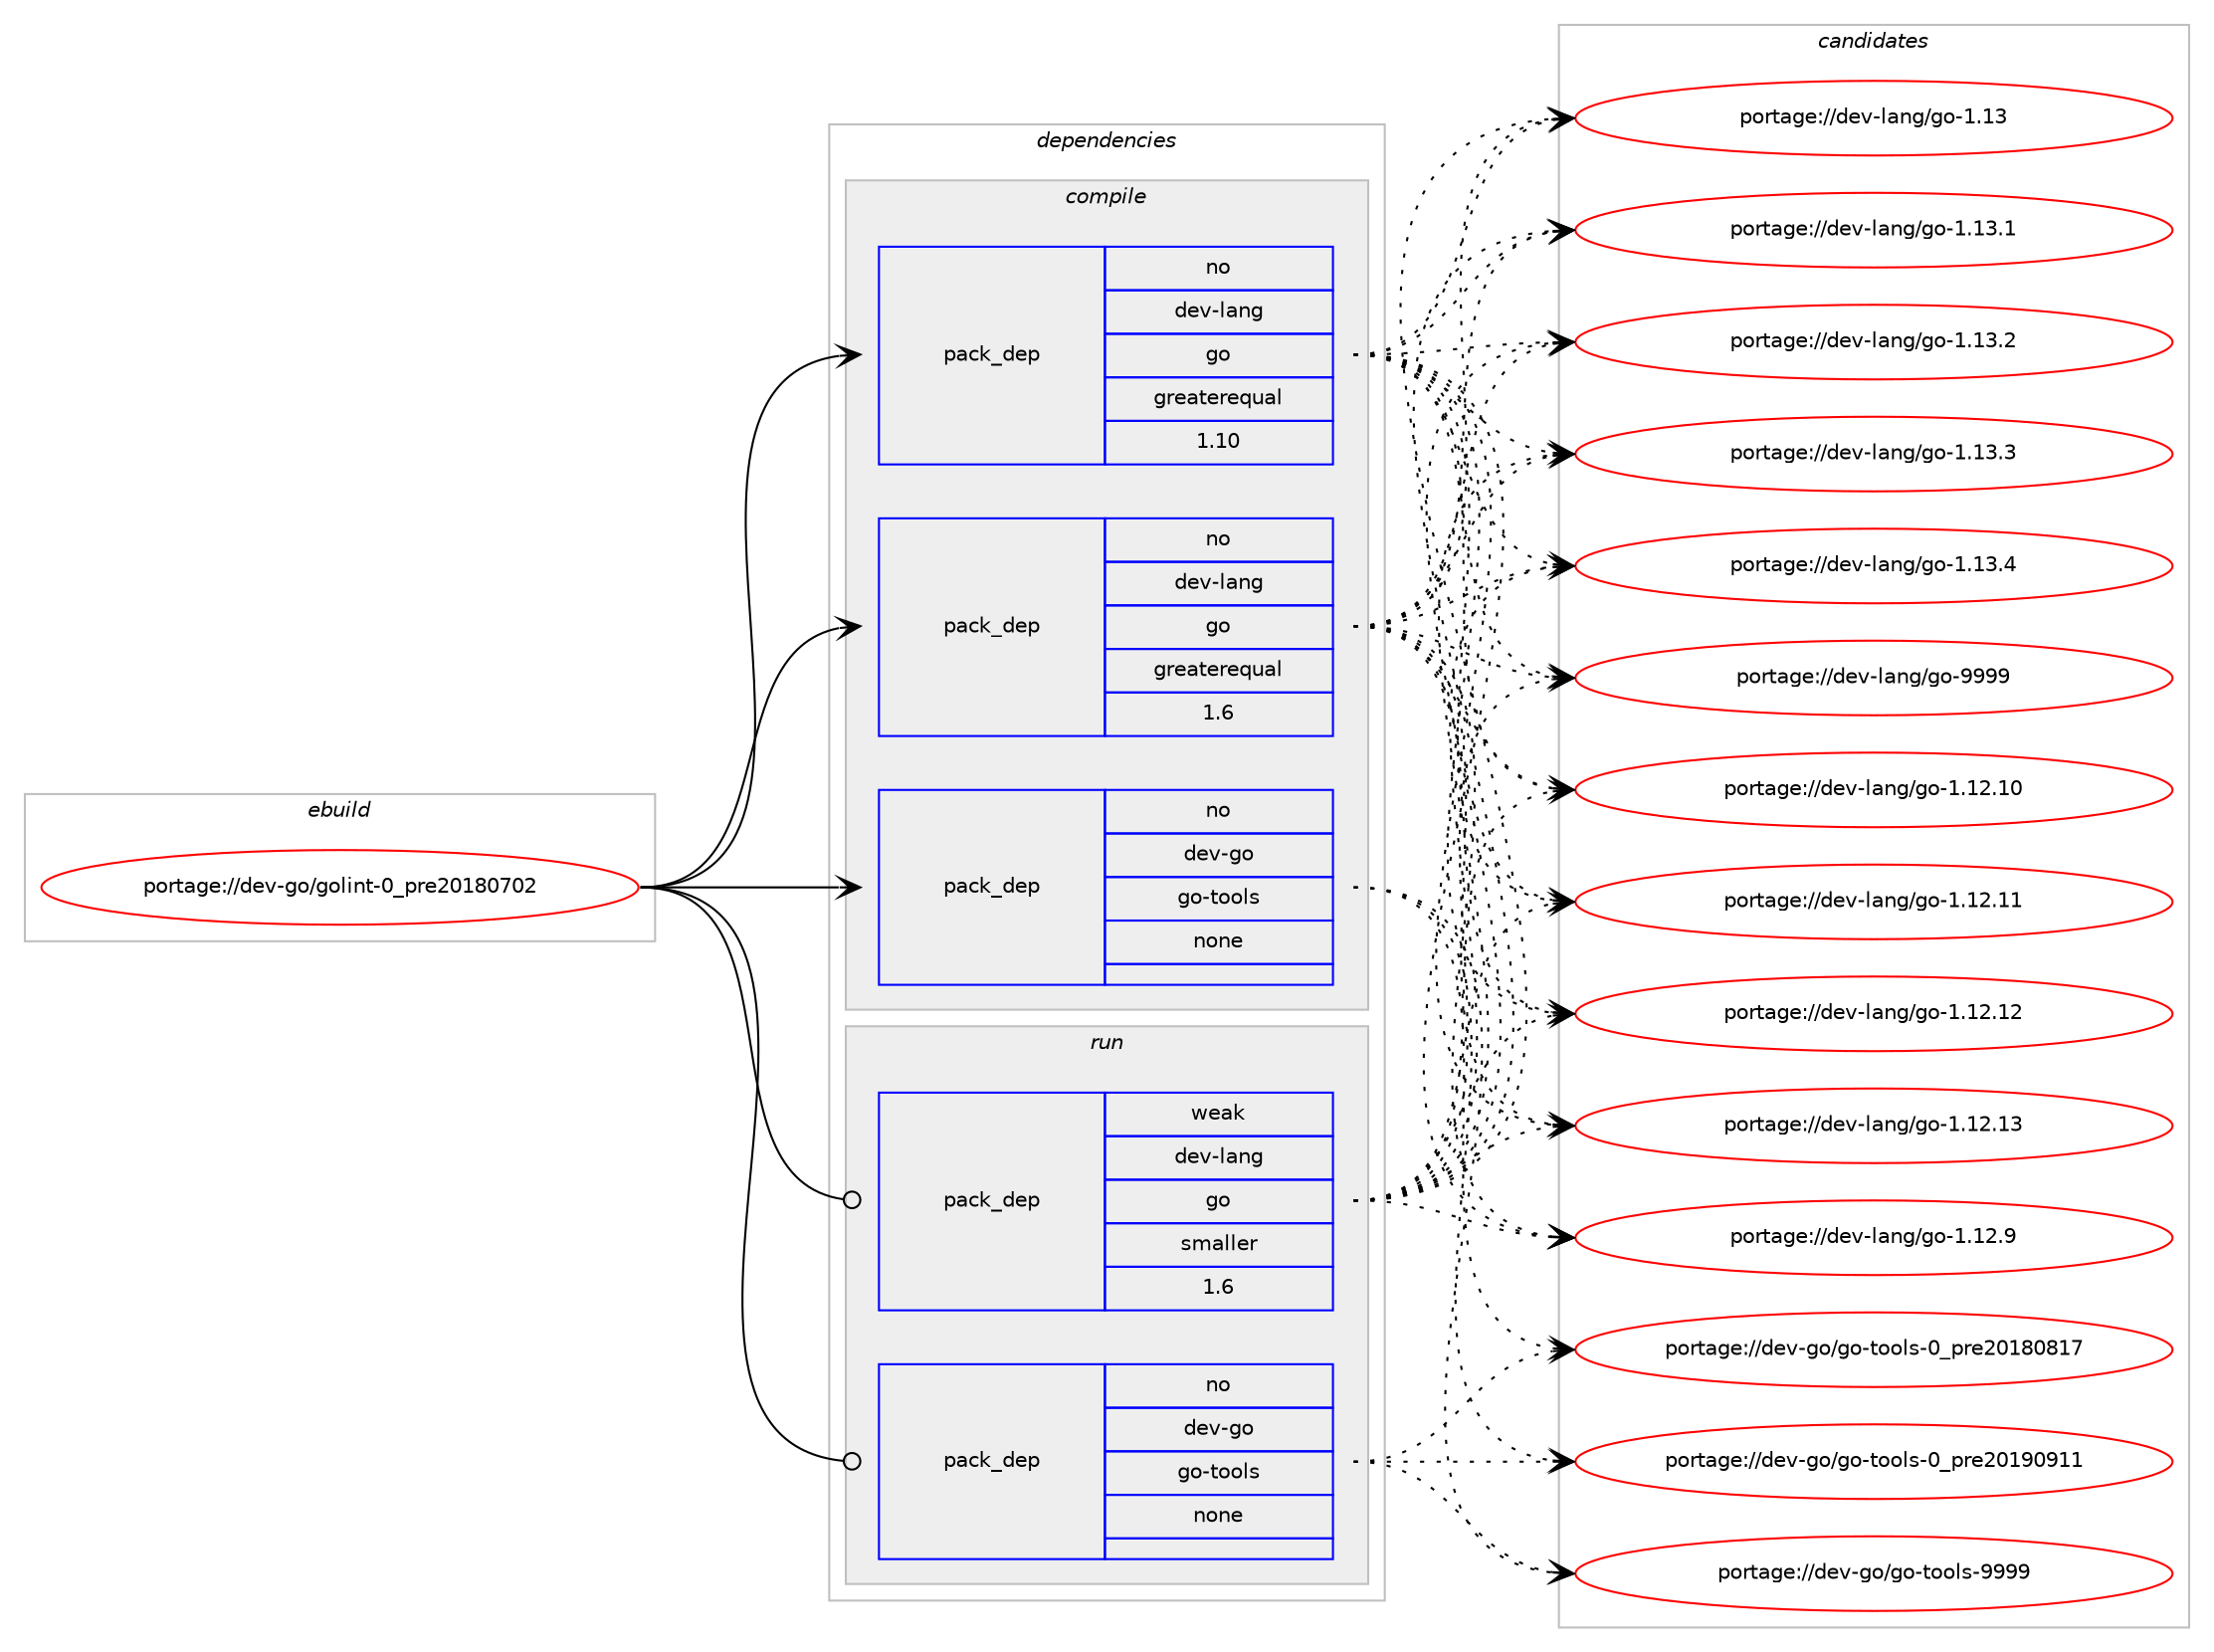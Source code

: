 digraph prolog {

# *************
# Graph options
# *************

newrank=true;
concentrate=true;
compound=true;
graph [rankdir=LR,fontname=Helvetica,fontsize=10,ranksep=1.5];#, ranksep=2.5, nodesep=0.2];
edge  [arrowhead=vee];
node  [fontname=Helvetica,fontsize=10];

# **********
# The ebuild
# **********

subgraph cluster_leftcol {
color=gray;
rank=same;
label=<<i>ebuild</i>>;
id [label="portage://dev-go/golint-0_pre20180702", color=red, width=4, href="../dev-go/golint-0_pre20180702.svg"];
}

# ****************
# The dependencies
# ****************

subgraph cluster_midcol {
color=gray;
label=<<i>dependencies</i>>;
subgraph cluster_compile {
fillcolor="#eeeeee";
style=filled;
label=<<i>compile</i>>;
subgraph pack45498 {
dependency60885 [label=<<TABLE BORDER="0" CELLBORDER="1" CELLSPACING="0" CELLPADDING="4" WIDTH="220"><TR><TD ROWSPAN="6" CELLPADDING="30">pack_dep</TD></TR><TR><TD WIDTH="110">no</TD></TR><TR><TD>dev-go</TD></TR><TR><TD>go-tools</TD></TR><TR><TD>none</TD></TR><TR><TD></TD></TR></TABLE>>, shape=none, color=blue];
}
id:e -> dependency60885:w [weight=20,style="solid",arrowhead="vee"];
subgraph pack45499 {
dependency60886 [label=<<TABLE BORDER="0" CELLBORDER="1" CELLSPACING="0" CELLPADDING="4" WIDTH="220"><TR><TD ROWSPAN="6" CELLPADDING="30">pack_dep</TD></TR><TR><TD WIDTH="110">no</TD></TR><TR><TD>dev-lang</TD></TR><TR><TD>go</TD></TR><TR><TD>greaterequal</TD></TR><TR><TD>1.10</TD></TR></TABLE>>, shape=none, color=blue];
}
id:e -> dependency60886:w [weight=20,style="solid",arrowhead="vee"];
subgraph pack45500 {
dependency60887 [label=<<TABLE BORDER="0" CELLBORDER="1" CELLSPACING="0" CELLPADDING="4" WIDTH="220"><TR><TD ROWSPAN="6" CELLPADDING="30">pack_dep</TD></TR><TR><TD WIDTH="110">no</TD></TR><TR><TD>dev-lang</TD></TR><TR><TD>go</TD></TR><TR><TD>greaterequal</TD></TR><TR><TD>1.6</TD></TR></TABLE>>, shape=none, color=blue];
}
id:e -> dependency60887:w [weight=20,style="solid",arrowhead="vee"];
}
subgraph cluster_compileandrun {
fillcolor="#eeeeee";
style=filled;
label=<<i>compile and run</i>>;
}
subgraph cluster_run {
fillcolor="#eeeeee";
style=filled;
label=<<i>run</i>>;
subgraph pack45501 {
dependency60888 [label=<<TABLE BORDER="0" CELLBORDER="1" CELLSPACING="0" CELLPADDING="4" WIDTH="220"><TR><TD ROWSPAN="6" CELLPADDING="30">pack_dep</TD></TR><TR><TD WIDTH="110">no</TD></TR><TR><TD>dev-go</TD></TR><TR><TD>go-tools</TD></TR><TR><TD>none</TD></TR><TR><TD></TD></TR></TABLE>>, shape=none, color=blue];
}
id:e -> dependency60888:w [weight=20,style="solid",arrowhead="odot"];
subgraph pack45502 {
dependency60889 [label=<<TABLE BORDER="0" CELLBORDER="1" CELLSPACING="0" CELLPADDING="4" WIDTH="220"><TR><TD ROWSPAN="6" CELLPADDING="30">pack_dep</TD></TR><TR><TD WIDTH="110">weak</TD></TR><TR><TD>dev-lang</TD></TR><TR><TD>go</TD></TR><TR><TD>smaller</TD></TR><TR><TD>1.6</TD></TR></TABLE>>, shape=none, color=blue];
}
id:e -> dependency60889:w [weight=20,style="solid",arrowhead="odot"];
}
}

# **************
# The candidates
# **************

subgraph cluster_choices {
rank=same;
color=gray;
label=<<i>candidates</i>>;

subgraph choice45498 {
color=black;
nodesep=1;
choiceportage1001011184510311147103111451161111111081154548951121141015048495648564955 [label="portage://dev-go/go-tools-0_pre20180817", color=red, width=4,href="../dev-go/go-tools-0_pre20180817.svg"];
choiceportage1001011184510311147103111451161111111081154548951121141015048495748574949 [label="portage://dev-go/go-tools-0_pre20190911", color=red, width=4,href="../dev-go/go-tools-0_pre20190911.svg"];
choiceportage1001011184510311147103111451161111111081154557575757 [label="portage://dev-go/go-tools-9999", color=red, width=4,href="../dev-go/go-tools-9999.svg"];
dependency60885:e -> choiceportage1001011184510311147103111451161111111081154548951121141015048495648564955:w [style=dotted,weight="100"];
dependency60885:e -> choiceportage1001011184510311147103111451161111111081154548951121141015048495748574949:w [style=dotted,weight="100"];
dependency60885:e -> choiceportage1001011184510311147103111451161111111081154557575757:w [style=dotted,weight="100"];
}
subgraph choice45499 {
color=black;
nodesep=1;
choiceportage1001011184510897110103471031114549464950464948 [label="portage://dev-lang/go-1.12.10", color=red, width=4,href="../dev-lang/go-1.12.10.svg"];
choiceportage1001011184510897110103471031114549464950464949 [label="portage://dev-lang/go-1.12.11", color=red, width=4,href="../dev-lang/go-1.12.11.svg"];
choiceportage1001011184510897110103471031114549464950464950 [label="portage://dev-lang/go-1.12.12", color=red, width=4,href="../dev-lang/go-1.12.12.svg"];
choiceportage1001011184510897110103471031114549464950464951 [label="portage://dev-lang/go-1.12.13", color=red, width=4,href="../dev-lang/go-1.12.13.svg"];
choiceportage10010111845108971101034710311145494649504657 [label="portage://dev-lang/go-1.12.9", color=red, width=4,href="../dev-lang/go-1.12.9.svg"];
choiceportage1001011184510897110103471031114549464951 [label="portage://dev-lang/go-1.13", color=red, width=4,href="../dev-lang/go-1.13.svg"];
choiceportage10010111845108971101034710311145494649514649 [label="portage://dev-lang/go-1.13.1", color=red, width=4,href="../dev-lang/go-1.13.1.svg"];
choiceportage10010111845108971101034710311145494649514650 [label="portage://dev-lang/go-1.13.2", color=red, width=4,href="../dev-lang/go-1.13.2.svg"];
choiceportage10010111845108971101034710311145494649514651 [label="portage://dev-lang/go-1.13.3", color=red, width=4,href="../dev-lang/go-1.13.3.svg"];
choiceportage10010111845108971101034710311145494649514652 [label="portage://dev-lang/go-1.13.4", color=red, width=4,href="../dev-lang/go-1.13.4.svg"];
choiceportage1001011184510897110103471031114557575757 [label="portage://dev-lang/go-9999", color=red, width=4,href="../dev-lang/go-9999.svg"];
dependency60886:e -> choiceportage1001011184510897110103471031114549464950464948:w [style=dotted,weight="100"];
dependency60886:e -> choiceportage1001011184510897110103471031114549464950464949:w [style=dotted,weight="100"];
dependency60886:e -> choiceportage1001011184510897110103471031114549464950464950:w [style=dotted,weight="100"];
dependency60886:e -> choiceportage1001011184510897110103471031114549464950464951:w [style=dotted,weight="100"];
dependency60886:e -> choiceportage10010111845108971101034710311145494649504657:w [style=dotted,weight="100"];
dependency60886:e -> choiceportage1001011184510897110103471031114549464951:w [style=dotted,weight="100"];
dependency60886:e -> choiceportage10010111845108971101034710311145494649514649:w [style=dotted,weight="100"];
dependency60886:e -> choiceportage10010111845108971101034710311145494649514650:w [style=dotted,weight="100"];
dependency60886:e -> choiceportage10010111845108971101034710311145494649514651:w [style=dotted,weight="100"];
dependency60886:e -> choiceportage10010111845108971101034710311145494649514652:w [style=dotted,weight="100"];
dependency60886:e -> choiceportage1001011184510897110103471031114557575757:w [style=dotted,weight="100"];
}
subgraph choice45500 {
color=black;
nodesep=1;
choiceportage1001011184510897110103471031114549464950464948 [label="portage://dev-lang/go-1.12.10", color=red, width=4,href="../dev-lang/go-1.12.10.svg"];
choiceportage1001011184510897110103471031114549464950464949 [label="portage://dev-lang/go-1.12.11", color=red, width=4,href="../dev-lang/go-1.12.11.svg"];
choiceportage1001011184510897110103471031114549464950464950 [label="portage://dev-lang/go-1.12.12", color=red, width=4,href="../dev-lang/go-1.12.12.svg"];
choiceportage1001011184510897110103471031114549464950464951 [label="portage://dev-lang/go-1.12.13", color=red, width=4,href="../dev-lang/go-1.12.13.svg"];
choiceportage10010111845108971101034710311145494649504657 [label="portage://dev-lang/go-1.12.9", color=red, width=4,href="../dev-lang/go-1.12.9.svg"];
choiceportage1001011184510897110103471031114549464951 [label="portage://dev-lang/go-1.13", color=red, width=4,href="../dev-lang/go-1.13.svg"];
choiceportage10010111845108971101034710311145494649514649 [label="portage://dev-lang/go-1.13.1", color=red, width=4,href="../dev-lang/go-1.13.1.svg"];
choiceportage10010111845108971101034710311145494649514650 [label="portage://dev-lang/go-1.13.2", color=red, width=4,href="../dev-lang/go-1.13.2.svg"];
choiceportage10010111845108971101034710311145494649514651 [label="portage://dev-lang/go-1.13.3", color=red, width=4,href="../dev-lang/go-1.13.3.svg"];
choiceportage10010111845108971101034710311145494649514652 [label="portage://dev-lang/go-1.13.4", color=red, width=4,href="../dev-lang/go-1.13.4.svg"];
choiceportage1001011184510897110103471031114557575757 [label="portage://dev-lang/go-9999", color=red, width=4,href="../dev-lang/go-9999.svg"];
dependency60887:e -> choiceportage1001011184510897110103471031114549464950464948:w [style=dotted,weight="100"];
dependency60887:e -> choiceportage1001011184510897110103471031114549464950464949:w [style=dotted,weight="100"];
dependency60887:e -> choiceportage1001011184510897110103471031114549464950464950:w [style=dotted,weight="100"];
dependency60887:e -> choiceportage1001011184510897110103471031114549464950464951:w [style=dotted,weight="100"];
dependency60887:e -> choiceportage10010111845108971101034710311145494649504657:w [style=dotted,weight="100"];
dependency60887:e -> choiceportage1001011184510897110103471031114549464951:w [style=dotted,weight="100"];
dependency60887:e -> choiceportage10010111845108971101034710311145494649514649:w [style=dotted,weight="100"];
dependency60887:e -> choiceportage10010111845108971101034710311145494649514650:w [style=dotted,weight="100"];
dependency60887:e -> choiceportage10010111845108971101034710311145494649514651:w [style=dotted,weight="100"];
dependency60887:e -> choiceportage10010111845108971101034710311145494649514652:w [style=dotted,weight="100"];
dependency60887:e -> choiceportage1001011184510897110103471031114557575757:w [style=dotted,weight="100"];
}
subgraph choice45501 {
color=black;
nodesep=1;
choiceportage1001011184510311147103111451161111111081154548951121141015048495648564955 [label="portage://dev-go/go-tools-0_pre20180817", color=red, width=4,href="../dev-go/go-tools-0_pre20180817.svg"];
choiceportage1001011184510311147103111451161111111081154548951121141015048495748574949 [label="portage://dev-go/go-tools-0_pre20190911", color=red, width=4,href="../dev-go/go-tools-0_pre20190911.svg"];
choiceportage1001011184510311147103111451161111111081154557575757 [label="portage://dev-go/go-tools-9999", color=red, width=4,href="../dev-go/go-tools-9999.svg"];
dependency60888:e -> choiceportage1001011184510311147103111451161111111081154548951121141015048495648564955:w [style=dotted,weight="100"];
dependency60888:e -> choiceportage1001011184510311147103111451161111111081154548951121141015048495748574949:w [style=dotted,weight="100"];
dependency60888:e -> choiceportage1001011184510311147103111451161111111081154557575757:w [style=dotted,weight="100"];
}
subgraph choice45502 {
color=black;
nodesep=1;
choiceportage1001011184510897110103471031114549464950464948 [label="portage://dev-lang/go-1.12.10", color=red, width=4,href="../dev-lang/go-1.12.10.svg"];
choiceportage1001011184510897110103471031114549464950464949 [label="portage://dev-lang/go-1.12.11", color=red, width=4,href="../dev-lang/go-1.12.11.svg"];
choiceportage1001011184510897110103471031114549464950464950 [label="portage://dev-lang/go-1.12.12", color=red, width=4,href="../dev-lang/go-1.12.12.svg"];
choiceportage1001011184510897110103471031114549464950464951 [label="portage://dev-lang/go-1.12.13", color=red, width=4,href="../dev-lang/go-1.12.13.svg"];
choiceportage10010111845108971101034710311145494649504657 [label="portage://dev-lang/go-1.12.9", color=red, width=4,href="../dev-lang/go-1.12.9.svg"];
choiceportage1001011184510897110103471031114549464951 [label="portage://dev-lang/go-1.13", color=red, width=4,href="../dev-lang/go-1.13.svg"];
choiceportage10010111845108971101034710311145494649514649 [label="portage://dev-lang/go-1.13.1", color=red, width=4,href="../dev-lang/go-1.13.1.svg"];
choiceportage10010111845108971101034710311145494649514650 [label="portage://dev-lang/go-1.13.2", color=red, width=4,href="../dev-lang/go-1.13.2.svg"];
choiceportage10010111845108971101034710311145494649514651 [label="portage://dev-lang/go-1.13.3", color=red, width=4,href="../dev-lang/go-1.13.3.svg"];
choiceportage10010111845108971101034710311145494649514652 [label="portage://dev-lang/go-1.13.4", color=red, width=4,href="../dev-lang/go-1.13.4.svg"];
choiceportage1001011184510897110103471031114557575757 [label="portage://dev-lang/go-9999", color=red, width=4,href="../dev-lang/go-9999.svg"];
dependency60889:e -> choiceportage1001011184510897110103471031114549464950464948:w [style=dotted,weight="100"];
dependency60889:e -> choiceportage1001011184510897110103471031114549464950464949:w [style=dotted,weight="100"];
dependency60889:e -> choiceportage1001011184510897110103471031114549464950464950:w [style=dotted,weight="100"];
dependency60889:e -> choiceportage1001011184510897110103471031114549464950464951:w [style=dotted,weight="100"];
dependency60889:e -> choiceportage10010111845108971101034710311145494649504657:w [style=dotted,weight="100"];
dependency60889:e -> choiceportage1001011184510897110103471031114549464951:w [style=dotted,weight="100"];
dependency60889:e -> choiceportage10010111845108971101034710311145494649514649:w [style=dotted,weight="100"];
dependency60889:e -> choiceportage10010111845108971101034710311145494649514650:w [style=dotted,weight="100"];
dependency60889:e -> choiceportage10010111845108971101034710311145494649514651:w [style=dotted,weight="100"];
dependency60889:e -> choiceportage10010111845108971101034710311145494649514652:w [style=dotted,weight="100"];
dependency60889:e -> choiceportage1001011184510897110103471031114557575757:w [style=dotted,weight="100"];
}
}

}
